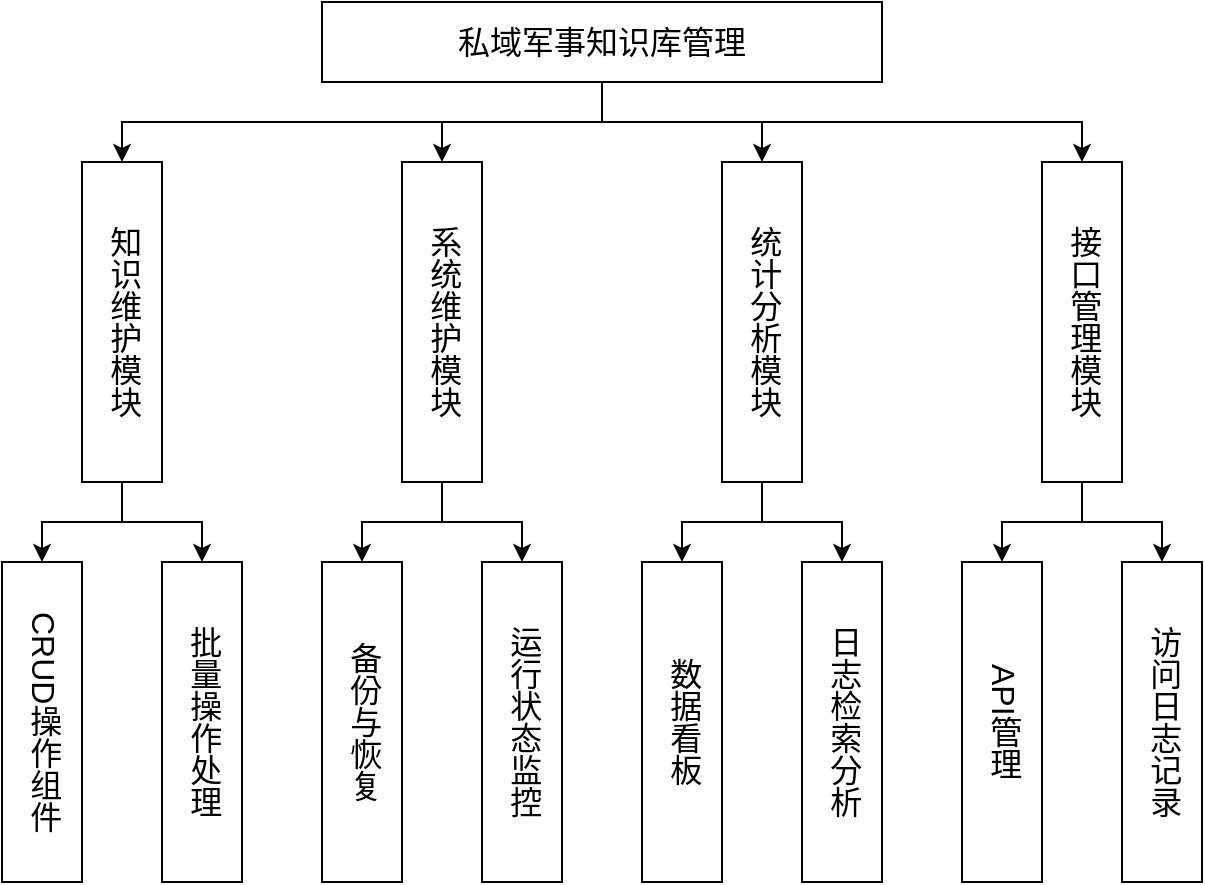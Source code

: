 <mxfile version="28.1.1">
  <diagram name="第 1 页" id="jwdcqMCGJ0i551vOh82e">
    <mxGraphModel dx="776" dy="1138" grid="1" gridSize="10" guides="1" tooltips="1" connect="1" arrows="1" fold="1" page="1" pageScale="1" pageWidth="827" pageHeight="1169" math="0" shadow="0">
      <root>
        <mxCell id="0" />
        <mxCell id="1" parent="0" />
        <mxCell id="zVcom4U2khfTn2bJdaMb-35" style="edgeStyle=orthogonalEdgeStyle;rounded=0;orthogonalLoop=1;jettySize=auto;html=1;entryX=0.5;entryY=0;entryDx=0;entryDy=0;" edge="1" parent="1" source="zVcom4U2khfTn2bJdaMb-4" target="zVcom4U2khfTn2bJdaMb-8">
          <mxGeometry relative="1" as="geometry">
            <Array as="points">
              <mxPoint x="340" y="100" />
              <mxPoint x="100" y="100" />
            </Array>
          </mxGeometry>
        </mxCell>
        <mxCell id="zVcom4U2khfTn2bJdaMb-36" style="edgeStyle=orthogonalEdgeStyle;rounded=0;orthogonalLoop=1;jettySize=auto;html=1;entryX=0.5;entryY=0;entryDx=0;entryDy=0;" edge="1" parent="1" source="zVcom4U2khfTn2bJdaMb-4" target="zVcom4U2khfTn2bJdaMb-12">
          <mxGeometry relative="1" as="geometry" />
        </mxCell>
        <mxCell id="zVcom4U2khfTn2bJdaMb-37" style="edgeStyle=orthogonalEdgeStyle;rounded=0;orthogonalLoop=1;jettySize=auto;html=1;entryX=0.5;entryY=0;entryDx=0;entryDy=0;" edge="1" parent="1" source="zVcom4U2khfTn2bJdaMb-4" target="zVcom4U2khfTn2bJdaMb-16">
          <mxGeometry relative="1" as="geometry" />
        </mxCell>
        <mxCell id="zVcom4U2khfTn2bJdaMb-38" style="edgeStyle=orthogonalEdgeStyle;rounded=0;orthogonalLoop=1;jettySize=auto;html=1;entryX=0.5;entryY=0;entryDx=0;entryDy=0;" edge="1" parent="1" source="zVcom4U2khfTn2bJdaMb-4" target="zVcom4U2khfTn2bJdaMb-26">
          <mxGeometry relative="1" as="geometry">
            <Array as="points">
              <mxPoint x="340" y="100" />
              <mxPoint x="580" y="100" />
            </Array>
          </mxGeometry>
        </mxCell>
        <mxCell id="zVcom4U2khfTn2bJdaMb-4" value="私域军事知识库管理" style="rounded=0;whiteSpace=wrap;html=1;fontSize=16;" vertex="1" parent="1">
          <mxGeometry x="200" y="40" width="280" height="40" as="geometry" />
        </mxCell>
        <mxCell id="zVcom4U2khfTn2bJdaMb-39" style="edgeStyle=orthogonalEdgeStyle;rounded=0;orthogonalLoop=1;jettySize=auto;html=1;entryX=0.5;entryY=0;entryDx=0;entryDy=0;" edge="1" parent="1" source="zVcom4U2khfTn2bJdaMb-8" target="zVcom4U2khfTn2bJdaMb-27">
          <mxGeometry relative="1" as="geometry" />
        </mxCell>
        <mxCell id="zVcom4U2khfTn2bJdaMb-40" style="edgeStyle=orthogonalEdgeStyle;rounded=0;orthogonalLoop=1;jettySize=auto;html=1;entryX=0.5;entryY=0;entryDx=0;entryDy=0;" edge="1" parent="1" source="zVcom4U2khfTn2bJdaMb-8" target="zVcom4U2khfTn2bJdaMb-28">
          <mxGeometry relative="1" as="geometry" />
        </mxCell>
        <mxCell id="zVcom4U2khfTn2bJdaMb-8" value="知识维护模块" style="rounded=0;whiteSpace=wrap;html=1;textDirection=vertical-lr;fontSize=16;" vertex="1" parent="1">
          <mxGeometry x="80" y="120" width="40" height="160" as="geometry" />
        </mxCell>
        <mxCell id="zVcom4U2khfTn2bJdaMb-41" style="edgeStyle=orthogonalEdgeStyle;rounded=0;orthogonalLoop=1;jettySize=auto;html=1;entryX=0.5;entryY=0;entryDx=0;entryDy=0;" edge="1" parent="1" source="zVcom4U2khfTn2bJdaMb-12" target="zVcom4U2khfTn2bJdaMb-29">
          <mxGeometry relative="1" as="geometry" />
        </mxCell>
        <mxCell id="zVcom4U2khfTn2bJdaMb-42" style="edgeStyle=orthogonalEdgeStyle;rounded=0;orthogonalLoop=1;jettySize=auto;html=1;entryX=0.5;entryY=0;entryDx=0;entryDy=0;" edge="1" parent="1" source="zVcom4U2khfTn2bJdaMb-12" target="zVcom4U2khfTn2bJdaMb-30">
          <mxGeometry relative="1" as="geometry" />
        </mxCell>
        <mxCell id="zVcom4U2khfTn2bJdaMb-12" value="系统维护模块" style="rounded=0;whiteSpace=wrap;html=1;textDirection=vertical-lr;fontSize=16;" vertex="1" parent="1">
          <mxGeometry x="240" y="120" width="40" height="160" as="geometry" />
        </mxCell>
        <mxCell id="zVcom4U2khfTn2bJdaMb-43" style="edgeStyle=orthogonalEdgeStyle;rounded=0;orthogonalLoop=1;jettySize=auto;html=1;entryX=0.5;entryY=0;entryDx=0;entryDy=0;" edge="1" parent="1" source="zVcom4U2khfTn2bJdaMb-16" target="zVcom4U2khfTn2bJdaMb-31">
          <mxGeometry relative="1" as="geometry" />
        </mxCell>
        <mxCell id="zVcom4U2khfTn2bJdaMb-44" style="edgeStyle=orthogonalEdgeStyle;rounded=0;orthogonalLoop=1;jettySize=auto;html=1;entryX=0.5;entryY=0;entryDx=0;entryDy=0;" edge="1" parent="1" source="zVcom4U2khfTn2bJdaMb-16" target="zVcom4U2khfTn2bJdaMb-32">
          <mxGeometry relative="1" as="geometry" />
        </mxCell>
        <mxCell id="zVcom4U2khfTn2bJdaMb-16" value="统计分析模块" style="rounded=0;whiteSpace=wrap;html=1;textDirection=vertical-lr;fontSize=16;" vertex="1" parent="1">
          <mxGeometry x="400" y="120" width="40" height="160" as="geometry" />
        </mxCell>
        <mxCell id="zVcom4U2khfTn2bJdaMb-45" style="edgeStyle=orthogonalEdgeStyle;rounded=0;orthogonalLoop=1;jettySize=auto;html=1;entryX=0.5;entryY=0;entryDx=0;entryDy=0;" edge="1" parent="1" source="zVcom4U2khfTn2bJdaMb-26" target="zVcom4U2khfTn2bJdaMb-33">
          <mxGeometry relative="1" as="geometry" />
        </mxCell>
        <mxCell id="zVcom4U2khfTn2bJdaMb-46" style="edgeStyle=orthogonalEdgeStyle;rounded=0;orthogonalLoop=1;jettySize=auto;html=1;entryX=0.5;entryY=0;entryDx=0;entryDy=0;" edge="1" parent="1" source="zVcom4U2khfTn2bJdaMb-26" target="zVcom4U2khfTn2bJdaMb-34">
          <mxGeometry relative="1" as="geometry" />
        </mxCell>
        <mxCell id="zVcom4U2khfTn2bJdaMb-26" value="接口管理模块" style="rounded=0;whiteSpace=wrap;html=1;textDirection=vertical-lr;fontSize=16;" vertex="1" parent="1">
          <mxGeometry x="560" y="120" width="40" height="160" as="geometry" />
        </mxCell>
        <mxCell id="zVcom4U2khfTn2bJdaMb-27" value="CRUD操作组件" style="rounded=0;whiteSpace=wrap;html=1;textDirection=vertical-lr;fontSize=16;" vertex="1" parent="1">
          <mxGeometry x="40" y="320" width="40" height="160" as="geometry" />
        </mxCell>
        <mxCell id="zVcom4U2khfTn2bJdaMb-28" value="批量操作处理" style="rounded=0;whiteSpace=wrap;html=1;textDirection=vertical-lr;fontSize=16;" vertex="1" parent="1">
          <mxGeometry x="120" y="320" width="40" height="160" as="geometry" />
        </mxCell>
        <mxCell id="zVcom4U2khfTn2bJdaMb-29" value="备份与恢复" style="rounded=0;whiteSpace=wrap;html=1;textDirection=vertical-lr;fontSize=16;" vertex="1" parent="1">
          <mxGeometry x="200" y="320" width="40" height="160" as="geometry" />
        </mxCell>
        <mxCell id="zVcom4U2khfTn2bJdaMb-30" value="运行状态监控" style="rounded=0;whiteSpace=wrap;html=1;textDirection=vertical-lr;fontSize=16;" vertex="1" parent="1">
          <mxGeometry x="280" y="320" width="40" height="160" as="geometry" />
        </mxCell>
        <mxCell id="zVcom4U2khfTn2bJdaMb-31" value="数据看板" style="rounded=0;whiteSpace=wrap;html=1;textDirection=vertical-lr;fontSize=16;" vertex="1" parent="1">
          <mxGeometry x="360" y="320" width="40" height="160" as="geometry" />
        </mxCell>
        <mxCell id="zVcom4U2khfTn2bJdaMb-32" value="日志检索分析" style="rounded=0;whiteSpace=wrap;html=1;textDirection=vertical-lr;fontSize=16;" vertex="1" parent="1">
          <mxGeometry x="440" y="320" width="40" height="160" as="geometry" />
        </mxCell>
        <mxCell id="zVcom4U2khfTn2bJdaMb-33" value="API管理" style="rounded=0;whiteSpace=wrap;html=1;textDirection=vertical-lr;fontSize=16;" vertex="1" parent="1">
          <mxGeometry x="520" y="320" width="40" height="160" as="geometry" />
        </mxCell>
        <mxCell id="zVcom4U2khfTn2bJdaMb-34" value="访问日志记录" style="rounded=0;whiteSpace=wrap;html=1;textDirection=vertical-lr;fontSize=16;" vertex="1" parent="1">
          <mxGeometry x="600" y="320" width="40" height="160" as="geometry" />
        </mxCell>
      </root>
    </mxGraphModel>
  </diagram>
</mxfile>
